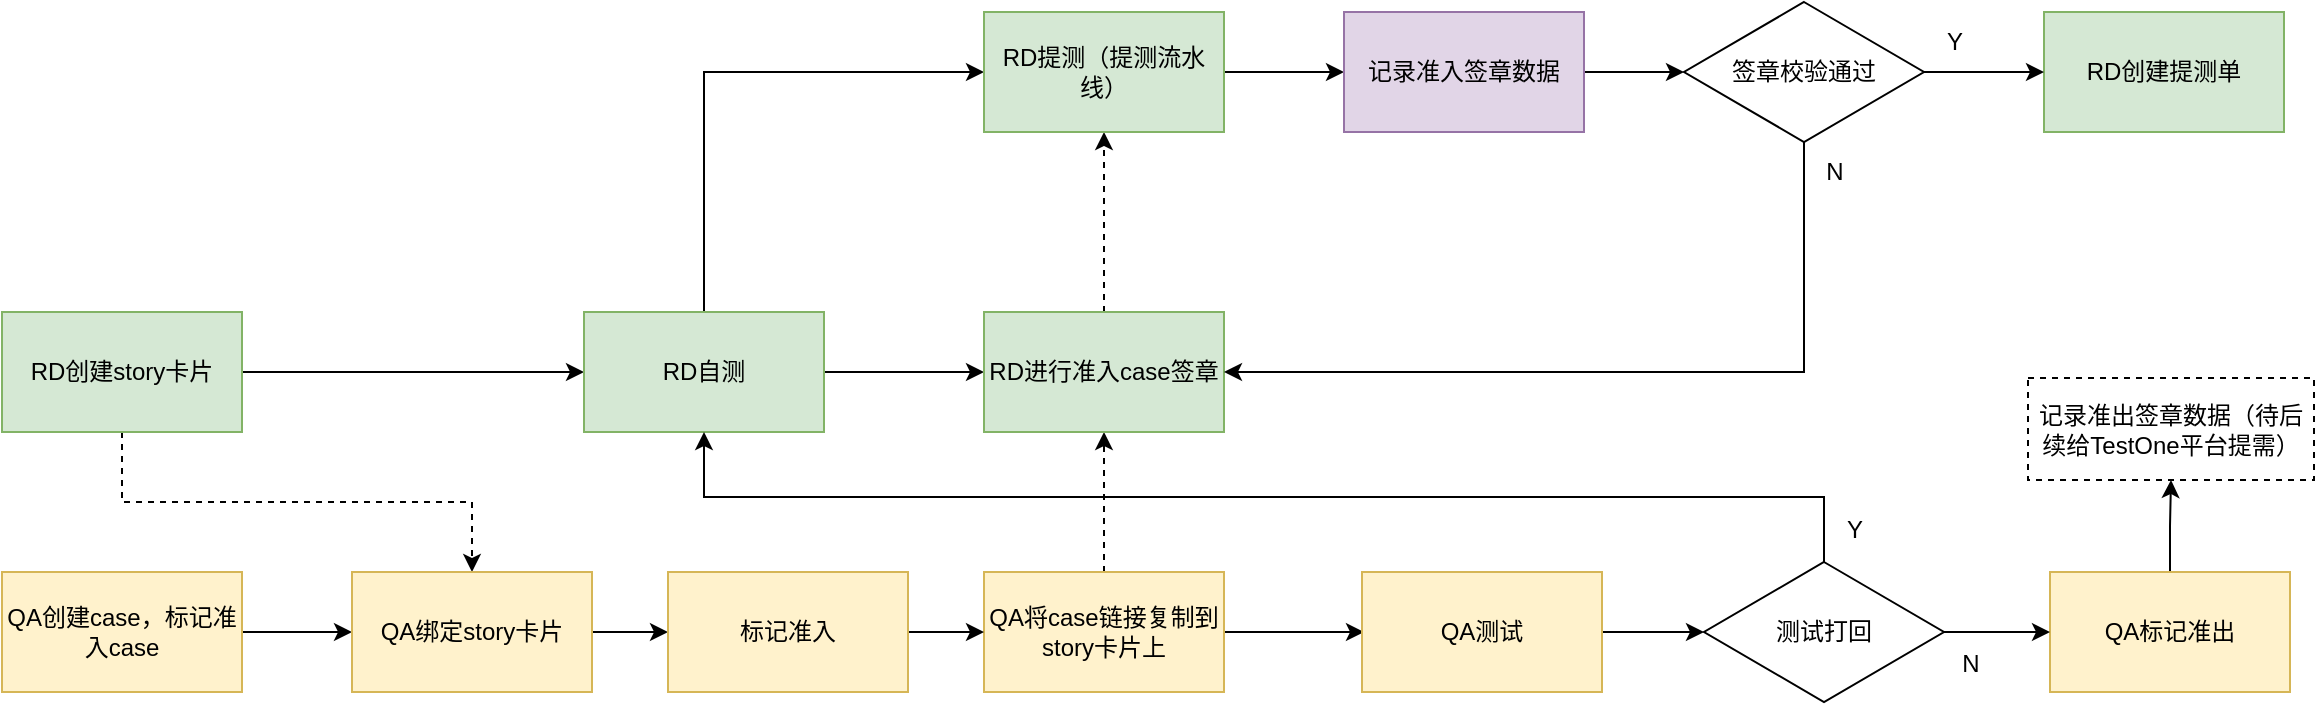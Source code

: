 <mxfile version="24.0.5" type="github">
  <diagram name="第 1 页" id="4GC9Re9vAwxGPbqN0lid">
    <mxGraphModel dx="2261" dy="803" grid="0" gridSize="10" guides="1" tooltips="1" connect="1" arrows="1" fold="1" page="1" pageScale="1" pageWidth="827" pageHeight="1169" math="0" shadow="0">
      <root>
        <mxCell id="0" />
        <mxCell id="1" parent="0" />
        <mxCell id="TbxEhllLpYrLfIHG-JdV-8" style="edgeStyle=orthogonalEdgeStyle;rounded=0;orthogonalLoop=1;jettySize=auto;html=1;exitX=0.5;exitY=1;exitDx=0;exitDy=0;entryX=0.5;entryY=0;entryDx=0;entryDy=0;dashed=1;" parent="1" source="TbxEhllLpYrLfIHG-JdV-1" target="TbxEhllLpYrLfIHG-JdV-3" edge="1">
          <mxGeometry relative="1" as="geometry" />
        </mxCell>
        <mxCell id="TbxEhllLpYrLfIHG-JdV-9" style="edgeStyle=orthogonalEdgeStyle;rounded=0;orthogonalLoop=1;jettySize=auto;html=1;exitX=1;exitY=0.5;exitDx=0;exitDy=0;entryX=0;entryY=0.5;entryDx=0;entryDy=0;" parent="1" source="TbxEhllLpYrLfIHG-JdV-1" target="TbxEhllLpYrLfIHG-JdV-4" edge="1">
          <mxGeometry relative="1" as="geometry" />
        </mxCell>
        <mxCell id="TbxEhllLpYrLfIHG-JdV-1" value="RD创建story卡片" style="rounded=0;whiteSpace=wrap;html=1;fillColor=#d5e8d4;strokeColor=#82b366;" parent="1" vertex="1">
          <mxGeometry x="-71" y="340" width="120" height="60" as="geometry" />
        </mxCell>
        <mxCell id="TbxEhllLpYrLfIHG-JdV-19" style="edgeStyle=orthogonalEdgeStyle;rounded=0;orthogonalLoop=1;jettySize=auto;html=1;exitX=1;exitY=0.5;exitDx=0;exitDy=0;" parent="1" source="TbxEhllLpYrLfIHG-JdV-2" target="TbxEhllLpYrLfIHG-JdV-3" edge="1">
          <mxGeometry relative="1" as="geometry" />
        </mxCell>
        <mxCell id="TbxEhllLpYrLfIHG-JdV-2" value="QA创建case，标记准入case" style="rounded=0;whiteSpace=wrap;html=1;fillColor=#fff2cc;strokeColor=#d6b656;" parent="1" vertex="1">
          <mxGeometry x="-71" y="470" width="120" height="60" as="geometry" />
        </mxCell>
        <mxCell id="TbxEhllLpYrLfIHG-JdV-20" style="edgeStyle=orthogonalEdgeStyle;rounded=0;orthogonalLoop=1;jettySize=auto;html=1;exitX=1;exitY=0.5;exitDx=0;exitDy=0;entryX=0;entryY=0.5;entryDx=0;entryDy=0;" parent="1" source="TbxEhllLpYrLfIHG-JdV-3" target="Ncl1tENGZS2jCaxSyl5G-1" edge="1">
          <mxGeometry relative="1" as="geometry" />
        </mxCell>
        <mxCell id="TbxEhllLpYrLfIHG-JdV-3" value="QA绑定story卡片" style="rounded=0;whiteSpace=wrap;html=1;fillColor=#fff2cc;strokeColor=#d6b656;" parent="1" vertex="1">
          <mxGeometry x="104" y="470" width="120" height="60" as="geometry" />
        </mxCell>
        <mxCell id="TbxEhllLpYrLfIHG-JdV-10" style="edgeStyle=orthogonalEdgeStyle;rounded=0;orthogonalLoop=1;jettySize=auto;html=1;exitX=1;exitY=0.5;exitDx=0;exitDy=0;entryX=0;entryY=0.5;entryDx=0;entryDy=0;" parent="1" source="TbxEhllLpYrLfIHG-JdV-4" target="TbxEhllLpYrLfIHG-JdV-6" edge="1">
          <mxGeometry relative="1" as="geometry" />
        </mxCell>
        <mxCell id="TbxEhllLpYrLfIHG-JdV-13" style="edgeStyle=orthogonalEdgeStyle;rounded=0;orthogonalLoop=1;jettySize=auto;html=1;exitX=0.5;exitY=0;exitDx=0;exitDy=0;entryX=0;entryY=0.5;entryDx=0;entryDy=0;" parent="1" source="TbxEhllLpYrLfIHG-JdV-4" target="TbxEhllLpYrLfIHG-JdV-7" edge="1">
          <mxGeometry relative="1" as="geometry" />
        </mxCell>
        <mxCell id="TbxEhllLpYrLfIHG-JdV-4" value="RD自测" style="rounded=0;whiteSpace=wrap;html=1;fillColor=#d5e8d4;strokeColor=#82b366;" parent="1" vertex="1">
          <mxGeometry x="220" y="340" width="120" height="60" as="geometry" />
        </mxCell>
        <mxCell id="TbxEhllLpYrLfIHG-JdV-11" style="edgeStyle=orthogonalEdgeStyle;rounded=0;orthogonalLoop=1;jettySize=auto;html=1;exitX=0.5;exitY=0;exitDx=0;exitDy=0;entryX=0.5;entryY=1;entryDx=0;entryDy=0;dashed=1;" parent="1" source="TbxEhllLpYrLfIHG-JdV-5" target="TbxEhllLpYrLfIHG-JdV-6" edge="1">
          <mxGeometry relative="1" as="geometry" />
        </mxCell>
        <mxCell id="TbxEhllLpYrLfIHG-JdV-26" style="edgeStyle=orthogonalEdgeStyle;rounded=0;orthogonalLoop=1;jettySize=auto;html=1;exitX=1;exitY=0.5;exitDx=0;exitDy=0;entryX=0;entryY=0.5;entryDx=0;entryDy=0;" parent="1" source="TbxEhllLpYrLfIHG-JdV-5" edge="1">
          <mxGeometry relative="1" as="geometry">
            <mxPoint x="610" y="500" as="targetPoint" />
          </mxGeometry>
        </mxCell>
        <mxCell id="TbxEhllLpYrLfIHG-JdV-5" value="QA将case链接复制到story卡片上" style="rounded=0;whiteSpace=wrap;html=1;fillColor=#fff2cc;strokeColor=#d6b656;" parent="1" vertex="1">
          <mxGeometry x="420" y="470" width="120" height="60" as="geometry" />
        </mxCell>
        <mxCell id="TbxEhllLpYrLfIHG-JdV-12" style="edgeStyle=orthogonalEdgeStyle;rounded=0;orthogonalLoop=1;jettySize=auto;html=1;exitX=0.5;exitY=0;exitDx=0;exitDy=0;entryX=0.5;entryY=1;entryDx=0;entryDy=0;dashed=1;" parent="1" source="TbxEhllLpYrLfIHG-JdV-6" target="TbxEhllLpYrLfIHG-JdV-7" edge="1">
          <mxGeometry relative="1" as="geometry" />
        </mxCell>
        <mxCell id="TbxEhllLpYrLfIHG-JdV-6" value="RD进行准入case签章" style="rounded=0;whiteSpace=wrap;html=1;fillColor=#d5e8d4;strokeColor=#82b366;" parent="1" vertex="1">
          <mxGeometry x="420" y="340" width="120" height="60" as="geometry" />
        </mxCell>
        <mxCell id="TbxEhllLpYrLfIHG-JdV-17" style="edgeStyle=orthogonalEdgeStyle;rounded=0;orthogonalLoop=1;jettySize=auto;html=1;exitX=1;exitY=0.5;exitDx=0;exitDy=0;entryX=0;entryY=0.5;entryDx=0;entryDy=0;" parent="1" source="TbxEhllLpYrLfIHG-JdV-7" target="TbxEhllLpYrLfIHG-JdV-22" edge="1">
          <mxGeometry relative="1" as="geometry" />
        </mxCell>
        <mxCell id="TbxEhllLpYrLfIHG-JdV-7" value="RD提测（提测流水线）" style="rounded=0;whiteSpace=wrap;html=1;fillColor=#d5e8d4;strokeColor=#82b366;" parent="1" vertex="1">
          <mxGeometry x="420" y="190" width="120" height="60" as="geometry" />
        </mxCell>
        <mxCell id="TbxEhllLpYrLfIHG-JdV-14" value="N" style="text;html=1;align=center;verticalAlign=middle;resizable=0;points=[];autosize=1;strokeColor=none;fillColor=none;" parent="1" vertex="1">
          <mxGeometry x="830" y="255" width="30" height="30" as="geometry" />
        </mxCell>
        <mxCell id="TbxEhllLpYrLfIHG-JdV-15" value="RD创建提测单" style="rounded=0;whiteSpace=wrap;html=1;fillColor=#d5e8d4;strokeColor=#82b366;" parent="1" vertex="1">
          <mxGeometry x="950" y="190" width="120" height="60" as="geometry" />
        </mxCell>
        <mxCell id="TbxEhllLpYrLfIHG-JdV-18" style="edgeStyle=orthogonalEdgeStyle;rounded=0;orthogonalLoop=1;jettySize=auto;html=1;exitX=0.5;exitY=1;exitDx=0;exitDy=0;entryX=1;entryY=0.5;entryDx=0;entryDy=0;" parent="1" source="TbxEhllLpYrLfIHG-JdV-16" target="TbxEhllLpYrLfIHG-JdV-6" edge="1">
          <mxGeometry relative="1" as="geometry">
            <mxPoint x="820" y="320" as="targetPoint" />
          </mxGeometry>
        </mxCell>
        <mxCell id="TbxEhllLpYrLfIHG-JdV-21" style="edgeStyle=orthogonalEdgeStyle;rounded=0;orthogonalLoop=1;jettySize=auto;html=1;exitX=1;exitY=0.5;exitDx=0;exitDy=0;entryX=0;entryY=0.5;entryDx=0;entryDy=0;" parent="1" source="TbxEhllLpYrLfIHG-JdV-16" target="TbxEhllLpYrLfIHG-JdV-15" edge="1">
          <mxGeometry relative="1" as="geometry" />
        </mxCell>
        <mxCell id="TbxEhllLpYrLfIHG-JdV-16" value="签章校验通过" style="rhombus;whiteSpace=wrap;html=1;" parent="1" vertex="1">
          <mxGeometry x="770" y="185" width="120" height="70" as="geometry" />
        </mxCell>
        <mxCell id="TbxEhllLpYrLfIHG-JdV-23" style="edgeStyle=orthogonalEdgeStyle;rounded=0;orthogonalLoop=1;jettySize=auto;html=1;exitX=1;exitY=0.5;exitDx=0;exitDy=0;entryX=0;entryY=0.5;entryDx=0;entryDy=0;" parent="1" source="TbxEhllLpYrLfIHG-JdV-22" target="TbxEhllLpYrLfIHG-JdV-16" edge="1">
          <mxGeometry relative="1" as="geometry" />
        </mxCell>
        <mxCell id="TbxEhllLpYrLfIHG-JdV-22" value="记录准入签章数据" style="rounded=0;whiteSpace=wrap;html=1;fillColor=#e1d5e7;strokeColor=#9673a6;" parent="1" vertex="1">
          <mxGeometry x="600" y="190" width="120" height="60" as="geometry" />
        </mxCell>
        <mxCell id="TbxEhllLpYrLfIHG-JdV-24" value="Y" style="text;html=1;align=center;verticalAlign=middle;resizable=0;points=[];autosize=1;strokeColor=none;fillColor=none;" parent="1" vertex="1">
          <mxGeometry x="890" y="190" width="30" height="30" as="geometry" />
        </mxCell>
        <mxCell id="TbxEhllLpYrLfIHG-JdV-29" style="edgeStyle=orthogonalEdgeStyle;rounded=0;orthogonalLoop=1;jettySize=auto;html=1;exitX=0.5;exitY=0;exitDx=0;exitDy=0;entryX=0.5;entryY=1;entryDx=0;entryDy=0;" parent="1" source="TbxEhllLpYrLfIHG-JdV-25" target="TbxEhllLpYrLfIHG-JdV-28" edge="1">
          <mxGeometry relative="1" as="geometry" />
        </mxCell>
        <mxCell id="TbxEhllLpYrLfIHG-JdV-25" value="QA标记准出" style="rounded=0;whiteSpace=wrap;html=1;fillColor=#fff2cc;strokeColor=#d6b656;" parent="1" vertex="1">
          <mxGeometry x="953" y="470" width="120" height="60" as="geometry" />
        </mxCell>
        <mxCell id="TbxEhllLpYrLfIHG-JdV-28" value="记录准出签章数据（待后续给TestOne平台提需）" style="rounded=0;whiteSpace=wrap;html=1;dashed=1;" parent="1" vertex="1">
          <mxGeometry x="942" y="373" width="143" height="51" as="geometry" />
        </mxCell>
        <mxCell id="TbxEhllLpYrLfIHG-JdV-34" style="edgeStyle=orthogonalEdgeStyle;rounded=0;orthogonalLoop=1;jettySize=auto;html=1;exitX=0.5;exitY=0;exitDx=0;exitDy=0;entryX=0.5;entryY=1;entryDx=0;entryDy=0;" parent="1" source="TbxEhllLpYrLfIHG-JdV-31" target="TbxEhllLpYrLfIHG-JdV-4" edge="1">
          <mxGeometry relative="1" as="geometry" />
        </mxCell>
        <mxCell id="TbxEhllLpYrLfIHG-JdV-35" style="edgeStyle=orthogonalEdgeStyle;rounded=0;orthogonalLoop=1;jettySize=auto;html=1;exitX=1;exitY=0.5;exitDx=0;exitDy=0;entryX=0;entryY=0.5;entryDx=0;entryDy=0;" parent="1" source="TbxEhllLpYrLfIHG-JdV-31" target="TbxEhllLpYrLfIHG-JdV-25" edge="1">
          <mxGeometry relative="1" as="geometry" />
        </mxCell>
        <mxCell id="TbxEhllLpYrLfIHG-JdV-31" value="测试打回" style="rhombus;whiteSpace=wrap;html=1;" parent="1" vertex="1">
          <mxGeometry x="780" y="465" width="120" height="70" as="geometry" />
        </mxCell>
        <mxCell id="TbxEhllLpYrLfIHG-JdV-33" style="edgeStyle=orthogonalEdgeStyle;rounded=0;orthogonalLoop=1;jettySize=auto;html=1;exitX=1;exitY=0.5;exitDx=0;exitDy=0;entryX=0;entryY=0.5;entryDx=0;entryDy=0;" parent="1" source="TbxEhllLpYrLfIHG-JdV-32" target="TbxEhllLpYrLfIHG-JdV-31" edge="1">
          <mxGeometry relative="1" as="geometry" />
        </mxCell>
        <mxCell id="TbxEhllLpYrLfIHG-JdV-32" value="QA测试" style="rounded=0;whiteSpace=wrap;html=1;fillColor=#fff2cc;strokeColor=#d6b656;" parent="1" vertex="1">
          <mxGeometry x="609" y="470" width="120" height="60" as="geometry" />
        </mxCell>
        <mxCell id="TbxEhllLpYrLfIHG-JdV-36" value="Y" style="text;html=1;align=center;verticalAlign=middle;resizable=0;points=[];autosize=1;strokeColor=none;fillColor=none;" parent="1" vertex="1">
          <mxGeometry x="842" y="436" width="26" height="26" as="geometry" />
        </mxCell>
        <mxCell id="TbxEhllLpYrLfIHG-JdV-37" value="N" style="text;html=1;align=center;verticalAlign=middle;resizable=0;points=[];autosize=1;strokeColor=none;fillColor=none;" parent="1" vertex="1">
          <mxGeometry x="899" y="503" width="27" height="26" as="geometry" />
        </mxCell>
        <mxCell id="Ncl1tENGZS2jCaxSyl5G-2" style="edgeStyle=orthogonalEdgeStyle;rounded=0;orthogonalLoop=1;jettySize=auto;html=1;exitX=1;exitY=0.5;exitDx=0;exitDy=0;entryX=0;entryY=0.5;entryDx=0;entryDy=0;" edge="1" parent="1" source="Ncl1tENGZS2jCaxSyl5G-1" target="TbxEhllLpYrLfIHG-JdV-5">
          <mxGeometry relative="1" as="geometry" />
        </mxCell>
        <mxCell id="Ncl1tENGZS2jCaxSyl5G-1" value="标记准入" style="rounded=0;whiteSpace=wrap;html=1;fillColor=#fff2cc;strokeColor=#d6b656;" vertex="1" parent="1">
          <mxGeometry x="262" y="470" width="120" height="60" as="geometry" />
        </mxCell>
      </root>
    </mxGraphModel>
  </diagram>
</mxfile>
